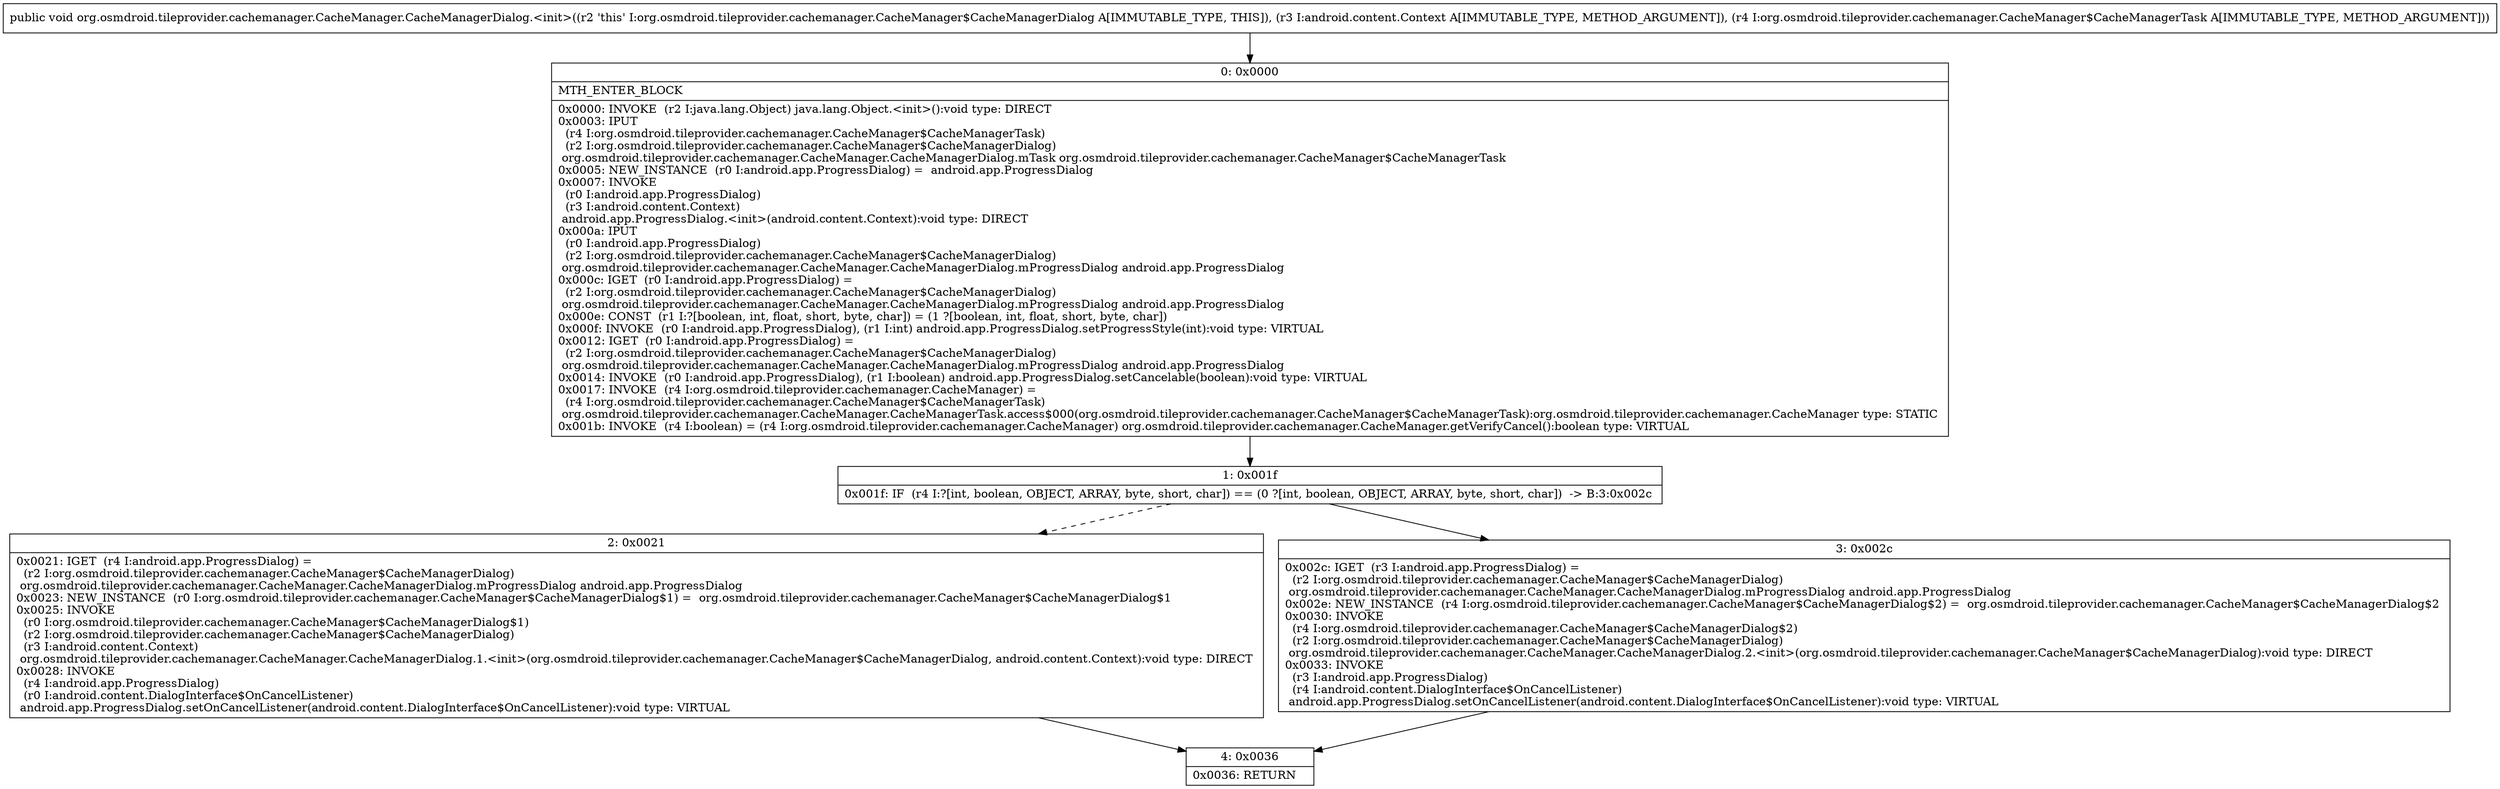 digraph "CFG fororg.osmdroid.tileprovider.cachemanager.CacheManager.CacheManagerDialog.\<init\>(Landroid\/content\/Context;Lorg\/osmdroid\/tileprovider\/cachemanager\/CacheManager$CacheManagerTask;)V" {
Node_0 [shape=record,label="{0\:\ 0x0000|MTH_ENTER_BLOCK\l|0x0000: INVOKE  (r2 I:java.lang.Object) java.lang.Object.\<init\>():void type: DIRECT \l0x0003: IPUT  \l  (r4 I:org.osmdroid.tileprovider.cachemanager.CacheManager$CacheManagerTask)\l  (r2 I:org.osmdroid.tileprovider.cachemanager.CacheManager$CacheManagerDialog)\l org.osmdroid.tileprovider.cachemanager.CacheManager.CacheManagerDialog.mTask org.osmdroid.tileprovider.cachemanager.CacheManager$CacheManagerTask \l0x0005: NEW_INSTANCE  (r0 I:android.app.ProgressDialog) =  android.app.ProgressDialog \l0x0007: INVOKE  \l  (r0 I:android.app.ProgressDialog)\l  (r3 I:android.content.Context)\l android.app.ProgressDialog.\<init\>(android.content.Context):void type: DIRECT \l0x000a: IPUT  \l  (r0 I:android.app.ProgressDialog)\l  (r2 I:org.osmdroid.tileprovider.cachemanager.CacheManager$CacheManagerDialog)\l org.osmdroid.tileprovider.cachemanager.CacheManager.CacheManagerDialog.mProgressDialog android.app.ProgressDialog \l0x000c: IGET  (r0 I:android.app.ProgressDialog) = \l  (r2 I:org.osmdroid.tileprovider.cachemanager.CacheManager$CacheManagerDialog)\l org.osmdroid.tileprovider.cachemanager.CacheManager.CacheManagerDialog.mProgressDialog android.app.ProgressDialog \l0x000e: CONST  (r1 I:?[boolean, int, float, short, byte, char]) = (1 ?[boolean, int, float, short, byte, char]) \l0x000f: INVOKE  (r0 I:android.app.ProgressDialog), (r1 I:int) android.app.ProgressDialog.setProgressStyle(int):void type: VIRTUAL \l0x0012: IGET  (r0 I:android.app.ProgressDialog) = \l  (r2 I:org.osmdroid.tileprovider.cachemanager.CacheManager$CacheManagerDialog)\l org.osmdroid.tileprovider.cachemanager.CacheManager.CacheManagerDialog.mProgressDialog android.app.ProgressDialog \l0x0014: INVOKE  (r0 I:android.app.ProgressDialog), (r1 I:boolean) android.app.ProgressDialog.setCancelable(boolean):void type: VIRTUAL \l0x0017: INVOKE  (r4 I:org.osmdroid.tileprovider.cachemanager.CacheManager) = \l  (r4 I:org.osmdroid.tileprovider.cachemanager.CacheManager$CacheManagerTask)\l org.osmdroid.tileprovider.cachemanager.CacheManager.CacheManagerTask.access$000(org.osmdroid.tileprovider.cachemanager.CacheManager$CacheManagerTask):org.osmdroid.tileprovider.cachemanager.CacheManager type: STATIC \l0x001b: INVOKE  (r4 I:boolean) = (r4 I:org.osmdroid.tileprovider.cachemanager.CacheManager) org.osmdroid.tileprovider.cachemanager.CacheManager.getVerifyCancel():boolean type: VIRTUAL \l}"];
Node_1 [shape=record,label="{1\:\ 0x001f|0x001f: IF  (r4 I:?[int, boolean, OBJECT, ARRAY, byte, short, char]) == (0 ?[int, boolean, OBJECT, ARRAY, byte, short, char])  \-\> B:3:0x002c \l}"];
Node_2 [shape=record,label="{2\:\ 0x0021|0x0021: IGET  (r4 I:android.app.ProgressDialog) = \l  (r2 I:org.osmdroid.tileprovider.cachemanager.CacheManager$CacheManagerDialog)\l org.osmdroid.tileprovider.cachemanager.CacheManager.CacheManagerDialog.mProgressDialog android.app.ProgressDialog \l0x0023: NEW_INSTANCE  (r0 I:org.osmdroid.tileprovider.cachemanager.CacheManager$CacheManagerDialog$1) =  org.osmdroid.tileprovider.cachemanager.CacheManager$CacheManagerDialog$1 \l0x0025: INVOKE  \l  (r0 I:org.osmdroid.tileprovider.cachemanager.CacheManager$CacheManagerDialog$1)\l  (r2 I:org.osmdroid.tileprovider.cachemanager.CacheManager$CacheManagerDialog)\l  (r3 I:android.content.Context)\l org.osmdroid.tileprovider.cachemanager.CacheManager.CacheManagerDialog.1.\<init\>(org.osmdroid.tileprovider.cachemanager.CacheManager$CacheManagerDialog, android.content.Context):void type: DIRECT \l0x0028: INVOKE  \l  (r4 I:android.app.ProgressDialog)\l  (r0 I:android.content.DialogInterface$OnCancelListener)\l android.app.ProgressDialog.setOnCancelListener(android.content.DialogInterface$OnCancelListener):void type: VIRTUAL \l}"];
Node_3 [shape=record,label="{3\:\ 0x002c|0x002c: IGET  (r3 I:android.app.ProgressDialog) = \l  (r2 I:org.osmdroid.tileprovider.cachemanager.CacheManager$CacheManagerDialog)\l org.osmdroid.tileprovider.cachemanager.CacheManager.CacheManagerDialog.mProgressDialog android.app.ProgressDialog \l0x002e: NEW_INSTANCE  (r4 I:org.osmdroid.tileprovider.cachemanager.CacheManager$CacheManagerDialog$2) =  org.osmdroid.tileprovider.cachemanager.CacheManager$CacheManagerDialog$2 \l0x0030: INVOKE  \l  (r4 I:org.osmdroid.tileprovider.cachemanager.CacheManager$CacheManagerDialog$2)\l  (r2 I:org.osmdroid.tileprovider.cachemanager.CacheManager$CacheManagerDialog)\l org.osmdroid.tileprovider.cachemanager.CacheManager.CacheManagerDialog.2.\<init\>(org.osmdroid.tileprovider.cachemanager.CacheManager$CacheManagerDialog):void type: DIRECT \l0x0033: INVOKE  \l  (r3 I:android.app.ProgressDialog)\l  (r4 I:android.content.DialogInterface$OnCancelListener)\l android.app.ProgressDialog.setOnCancelListener(android.content.DialogInterface$OnCancelListener):void type: VIRTUAL \l}"];
Node_4 [shape=record,label="{4\:\ 0x0036|0x0036: RETURN   \l}"];
MethodNode[shape=record,label="{public void org.osmdroid.tileprovider.cachemanager.CacheManager.CacheManagerDialog.\<init\>((r2 'this' I:org.osmdroid.tileprovider.cachemanager.CacheManager$CacheManagerDialog A[IMMUTABLE_TYPE, THIS]), (r3 I:android.content.Context A[IMMUTABLE_TYPE, METHOD_ARGUMENT]), (r4 I:org.osmdroid.tileprovider.cachemanager.CacheManager$CacheManagerTask A[IMMUTABLE_TYPE, METHOD_ARGUMENT])) }"];
MethodNode -> Node_0;
Node_0 -> Node_1;
Node_1 -> Node_2[style=dashed];
Node_1 -> Node_3;
Node_2 -> Node_4;
Node_3 -> Node_4;
}

